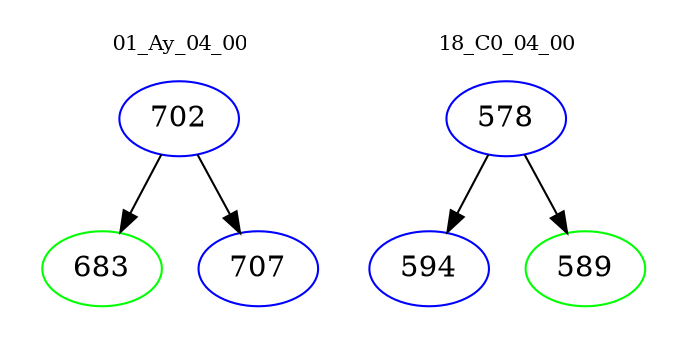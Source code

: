 digraph{
subgraph cluster_0 {
color = white
label = "01_Ay_04_00";
fontsize=10;
T0_702 [label="702", color="blue"]
T0_702 -> T0_683 [color="black"]
T0_683 [label="683", color="green"]
T0_702 -> T0_707 [color="black"]
T0_707 [label="707", color="blue"]
}
subgraph cluster_1 {
color = white
label = "18_C0_04_00";
fontsize=10;
T1_578 [label="578", color="blue"]
T1_578 -> T1_594 [color="black"]
T1_594 [label="594", color="blue"]
T1_578 -> T1_589 [color="black"]
T1_589 [label="589", color="green"]
}
}
